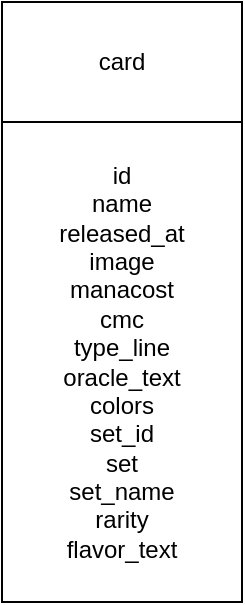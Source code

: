 <mxfile>
    <diagram id="j-lHy09G_SyiOtoYiib4" name="Page-1">
        <mxGraphModel dx="413" dy="815" grid="1" gridSize="10" guides="1" tooltips="1" connect="1" arrows="1" fold="1" page="1" pageScale="1" pageWidth="827" pageHeight="1169" math="0" shadow="0">
            <root>
                <mxCell id="0"/>
                <mxCell id="1" parent="0"/>
                <mxCell id="2" value="card" style="whiteSpace=wrap;html=1;" vertex="1" parent="1">
                    <mxGeometry x="190" y="200" width="120" height="60" as="geometry"/>
                </mxCell>
                <mxCell id="3" value="id&lt;br&gt;name&lt;br&gt;released_at&lt;br&gt;image&lt;br&gt;manacost&lt;br&gt;cmc&lt;br&gt;type_line&lt;br&gt;oracle_text&lt;br&gt;colors&lt;br&gt;set_id&lt;br&gt;set&lt;br&gt;set_name&lt;br&gt;rarity&lt;br&gt;flavor_text&lt;br&gt;" style="whiteSpace=wrap;html=1;" vertex="1" parent="1">
                    <mxGeometry x="190" y="260" width="120" height="240" as="geometry"/>
                </mxCell>
            </root>
        </mxGraphModel>
    </diagram>
</mxfile>